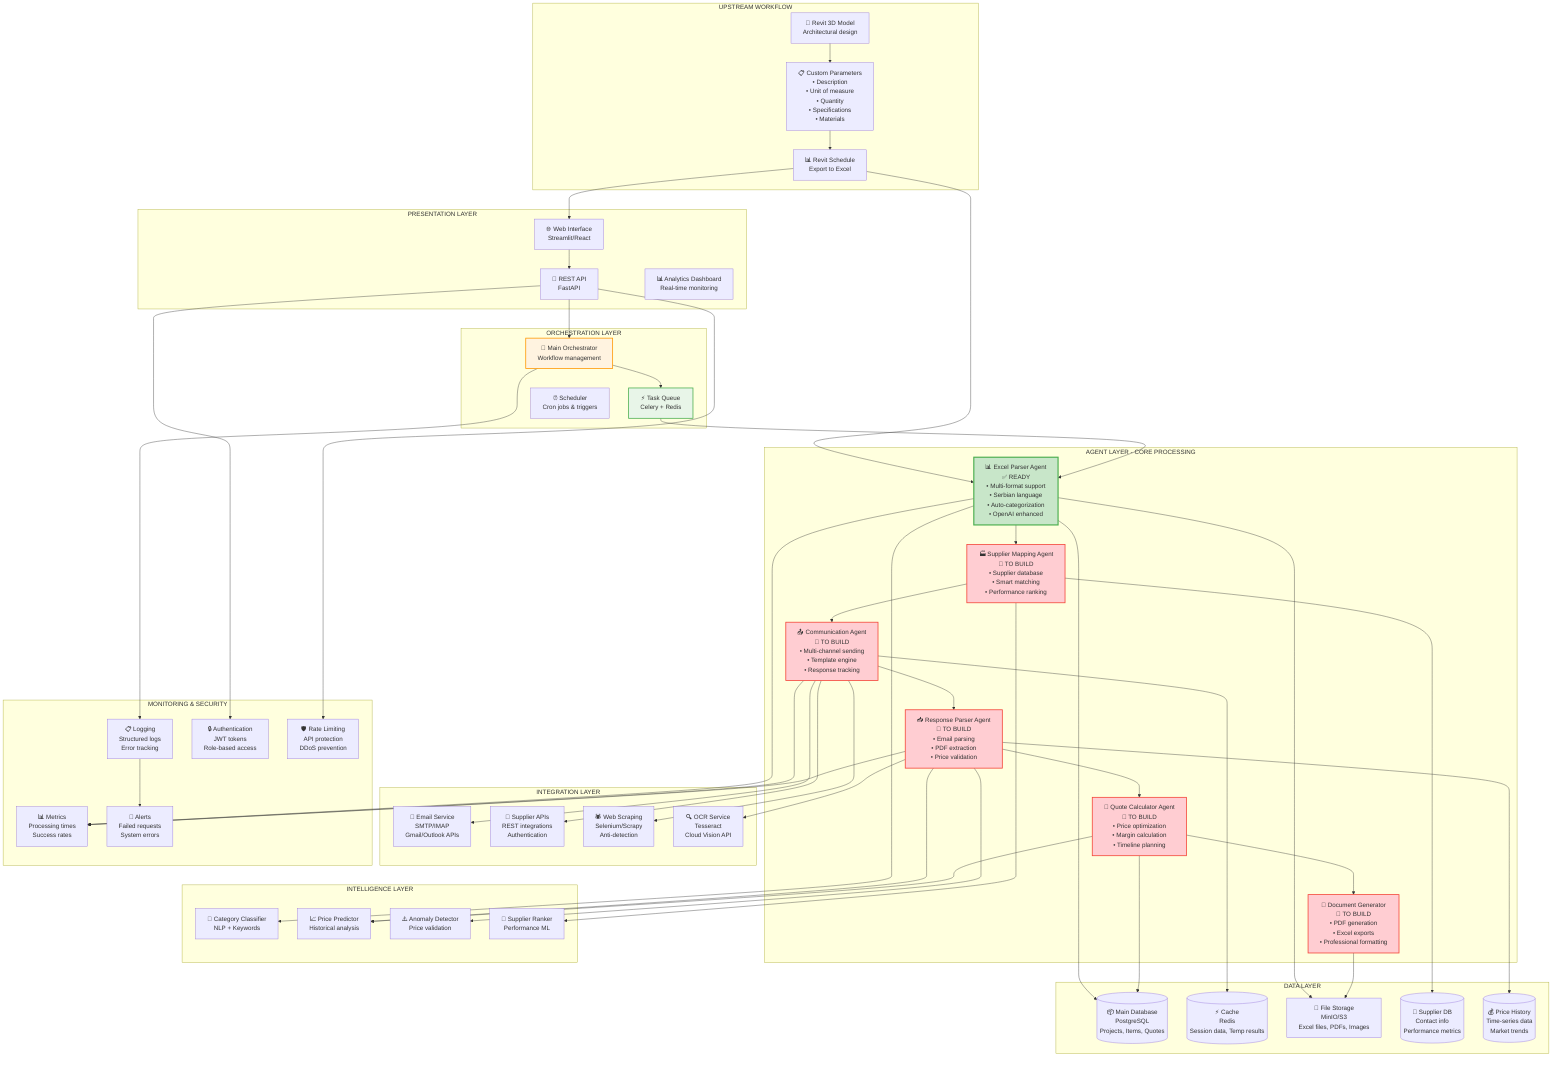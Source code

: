 graph TB
    subgraph "UPSTREAM WORKFLOW"
        REVIT[🏢 Revit 3D Model<br/>Architectural design]
        PARAMS[📋 Custom Parameters<br/>• Description<br/>• Unit of measure<br/>• Quantity<br/>• Specifications<br/>• Materials]
        SCHEDULE[📊 Revit Schedule<br/>Export to Excel]
        REVIT --> PARAMS
        PARAMS --> SCHEDULE
    end
    
    subgraph "PRESENTATION LAYER"
        WEB[🌐 Web Interface<br/>Streamlit/React]
        API[🔌 REST API<br/>FastAPI]
        DASH[📊 Analytics Dashboard<br/>Real-time monitoring]
    end
    
    subgraph "ORCHESTRATION LAYER"
        ORCH[🎯 Main Orchestrator<br/>Workflow management]
        QUEUE[⚡ Task Queue<br/>Celery + Redis]
        SCHED[⏰ Scheduler<br/>Cron jobs & triggers]
    end
    
    subgraph "AGENT LAYER - CORE PROCESSING"
        A1[📊 Excel Parser Agent<br/>✅ READY<br/>• Multi-format support<br/>• Serbian language<br/>• Auto-categorization<br/>• OpenAI enhanced]
        
        A2[🏭 Supplier Mapping Agent<br/>🔧 TO BUILD<br/>• Supplier database<br/>• Smart matching<br/>• Performance ranking]
        
        A3[📤 Communication Agent<br/>🔧 TO BUILD<br/>• Multi-channel sending<br/>• Template engine<br/>• Response tracking]
        
        A4[📥 Response Parser Agent<br/>🔧 TO BUILD<br/>• Email parsing<br/>• PDF extraction<br/>• Price validation]
        
        A5[🧮 Quote Calculator Agent<br/>🔧 TO BUILD<br/>• Price optimization<br/>• Margin calculation<br/>• Timeline planning]
        
        A6[📄 Document Generator<br/>🔧 TO BUILD<br/>• PDF generation<br/>• Excel exports<br/>• Professional formatting]
    end
    
    subgraph "INTELLIGENCE LAYER"
        ML1[🧠 Category Classifier<br/>NLP + Keywords]
        ML2[📈 Price Predictor<br/>Historical analysis]
        ML3[⚠️ Anomaly Detector<br/>Price validation]
        ML4[🎯 Supplier Ranker<br/>Performance ML]
    end
    
    subgraph "INTEGRATION LAYER"
        INT1[📧 Email Service<br/>SMTP/IMAP<br/>Gmail/Outlook APIs]
        INT2[🔗 Supplier APIs<br/>REST integrations<br/>Authentication]
        INT3[🕷️ Web Scraping<br/>Selenium/Scrapy<br/>Anti-detection]
        INT4[🔍 OCR Service<br/>Tesseract<br/>Cloud Vision API]
    end
    
    subgraph "DATA LAYER"
        DB1[(📦 Main Database<br/>PostgreSQL<br/>Projects, Items, Quotes)]
        DB2[(⚡ Cache<br/>Redis<br/>Session data, Temp results)]
        DB3[📁 File Storage<br/>MinIO/S3<br/>Excel files, PDFs, Images]
        DB4[(👥 Supplier DB<br/>Contact info<br/>Performance metrics)]
        DB5[(💰 Price History<br/>Time-series data<br/>Market trends)]
    end
    
    subgraph "MONITORING & SECURITY"
        MON1[📋 Logging<br/>Structured logs<br/>Error tracking]
        MON2[📊 Metrics<br/>Processing times<br/>Success rates]
        MON3[🚨 Alerts<br/>Failed requests<br/>System errors]
        SEC1[🔒 Authentication<br/>JWT tokens<br/>Role-based access]
        SEC2[🛡️ Rate Limiting<br/>API protection<br/>DDoS prevention]
    end
    
    %% Upstream flow
    SCHEDULE --> WEB
    SCHEDULE --> A1
    
    %% Flow connections
    WEB --> API
    API --> ORCH
    ORCH --> QUEUE
    
    QUEUE --> A1
    A1 --> A2
    A2 --> A3
    A3 --> A4
    A4 --> A5
    A5 --> A6
    
    %% Intelligence connections
    A1 --> ML1
    A2 --> ML4
    A4 --> ML2
    A4 --> ML3
    A5 --> ML2
    
    %% Integration connections
    A3 --> INT1
    A3 --> INT2
    A3 --> INT3
    A4 --> INT4
    
    %% Data connections
    A1 --> DB1
    A1 --> DB3
    A2 --> DB4
    A3 --> DB2
    A4 --> DB5
    A5 --> DB1
    A6 --> DB3
    
    %% Monitoring connections
    ORCH --> MON1
    A1 --> MON2
    A3 --> MON2
    A4 --> MON2
    MON1 --> MON3
    
    %% Security
    API --> SEC1
    API --> SEC2
    
    %% Styling
    style A1 fill:#c8e6c9,stroke:#4caf50,stroke-width:3px
    style A2 fill:#ffcdd2,stroke:#f44336,stroke-width:2px
    style A3 fill:#ffcdd2,stroke:#f44336,stroke-width:2px
    style A4 fill:#ffcdd2,stroke:#f44336,stroke-width:2px
    style A5 fill:#ffcdd2,stroke:#f44336,stroke-width:2px
    style A6 fill:#ffcdd2,stroke:#f44336,stroke-width:2px
    
    style ORCH fill:#fff3e0,stroke:#ff9800,stroke-width:2px
    style QUEUE fill:#e8f5e8,stroke:#4caf50,stroke-width:2px